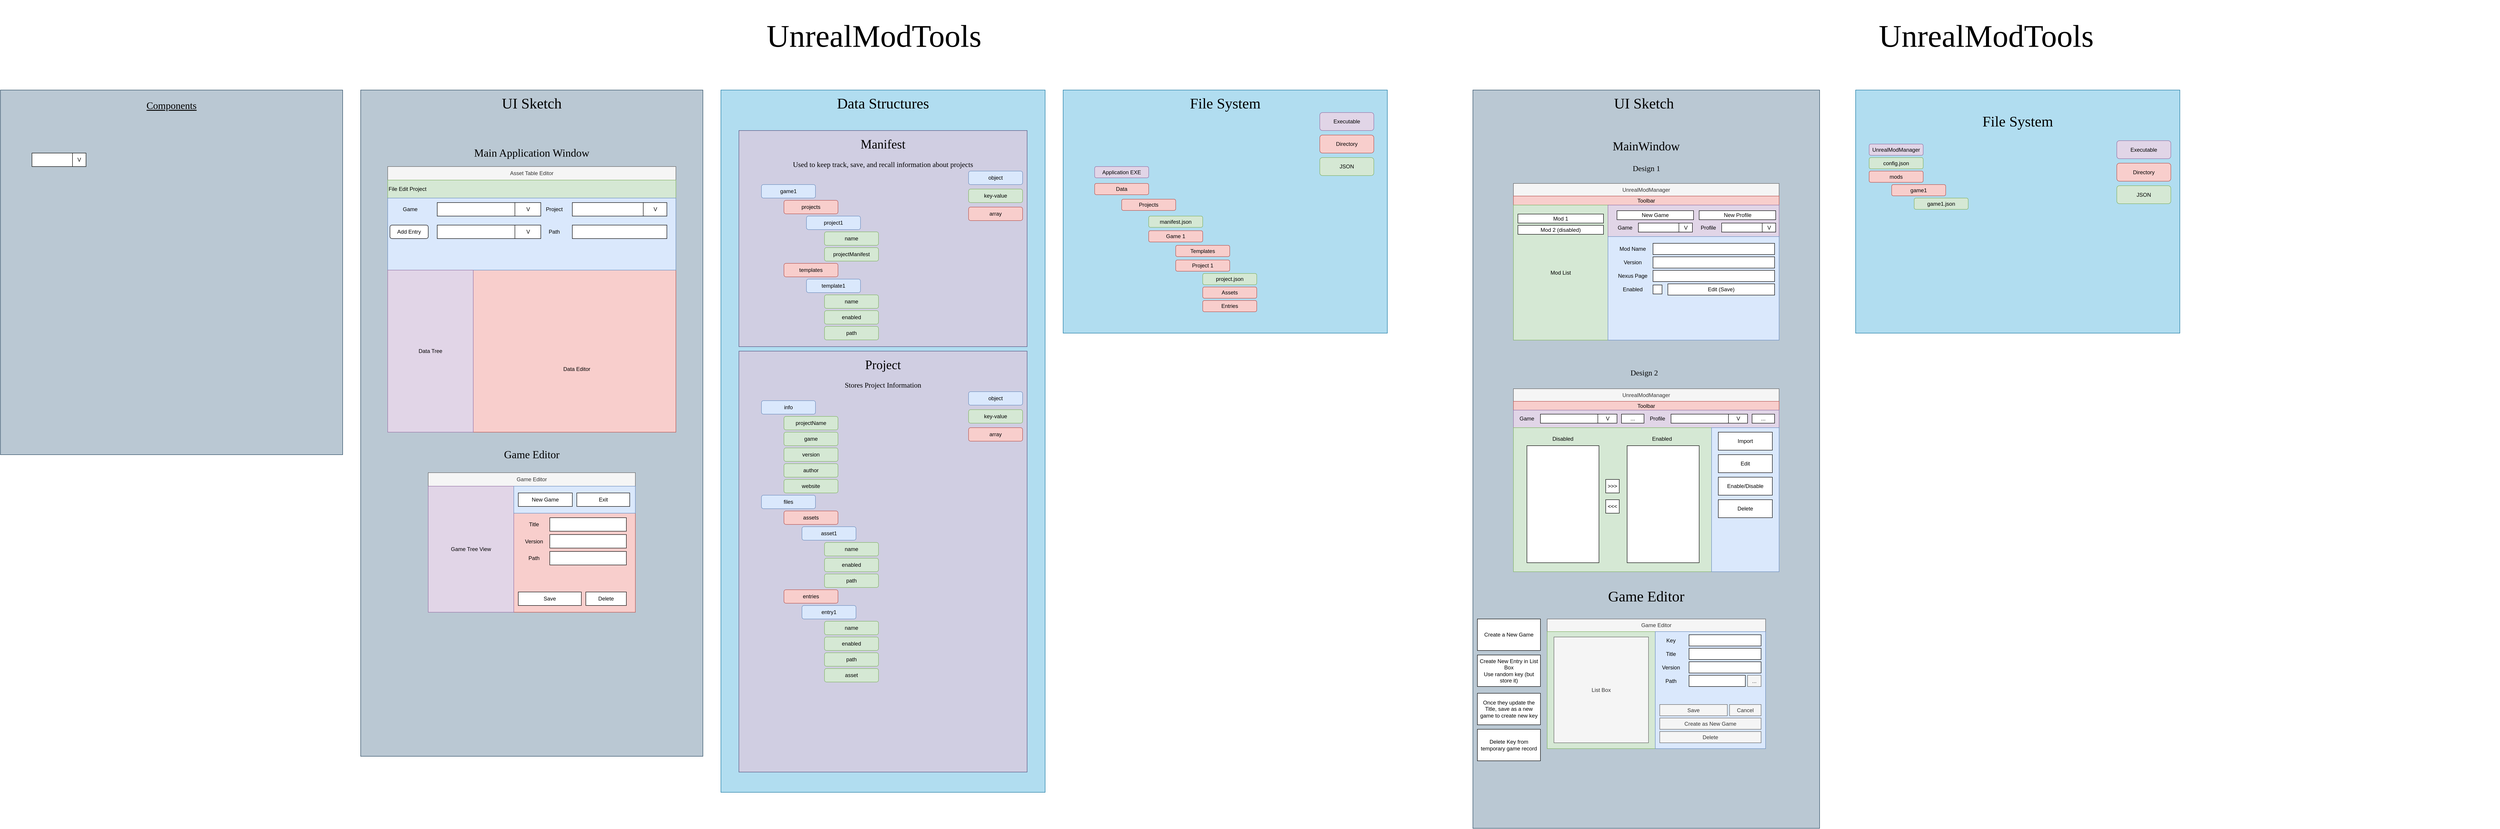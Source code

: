 <mxfile version="28.0.4">
  <diagram name="Page-1" id="VzTkRJVZqyoS9abhufmP">
    <mxGraphModel dx="2038" dy="1726" grid="1" gridSize="10" guides="1" tooltips="1" connect="1" arrows="1" fold="1" page="1" pageScale="1" pageWidth="850" pageHeight="1100" math="0" shadow="0">
      <root>
        <mxCell id="0" />
        <mxCell id="1" parent="0" />
        <mxCell id="ZPDHwGb2gUlAKi-0C_dS-61" value="" style="rounded=0;whiteSpace=wrap;html=1;fillColor=#bac8d3;strokeColor=#23445d;" parent="1" vertex="1">
          <mxGeometry x="-720" y="-40" width="760" height="810" as="geometry" />
        </mxCell>
        <mxCell id="LlEfA--5SufR63MY19yz-38" value="" style="rounded=0;whiteSpace=wrap;html=1;fillColor=#b1ddf0;strokeColor=#10739e;" parent="1" vertex="1">
          <mxGeometry x="880" y="-40" width="720" height="1560" as="geometry" />
        </mxCell>
        <mxCell id="LlEfA--5SufR63MY19yz-39" value="" style="rounded=0;whiteSpace=wrap;html=1;fillColor=#bac8d3;strokeColor=#23445d;" parent="1" vertex="1">
          <mxGeometry x="80" y="-40" width="760" height="1480" as="geometry" />
        </mxCell>
        <mxCell id="LlEfA--5SufR63MY19yz-2" value="" style="rounded=0;whiteSpace=wrap;html=1;fillColor=#f8cecc;strokeColor=#b85450;" parent="1" vertex="1">
          <mxGeometry x="140" y="160" width="640" height="560" as="geometry" />
        </mxCell>
        <mxCell id="LlEfA--5SufR63MY19yz-3" value="Asset Table Editor" style="rounded=0;whiteSpace=wrap;html=1;fillColor=#f5f5f5;fontColor=#333333;strokeColor=#666666;" parent="1" vertex="1">
          <mxGeometry x="140" y="130" width="640" height="30" as="geometry" />
        </mxCell>
        <mxCell id="LlEfA--5SufR63MY19yz-4" value="File Edit Project" style="rounded=0;whiteSpace=wrap;html=1;align=left;fillColor=#d5e8d4;strokeColor=#82b366;" parent="1" vertex="1">
          <mxGeometry x="140" y="160" width="640" height="40" as="geometry" />
        </mxCell>
        <mxCell id="LlEfA--5SufR63MY19yz-5" value="" style="rounded=0;whiteSpace=wrap;html=1;fillColor=#dae8fc;strokeColor=#6c8ebf;" parent="1" vertex="1">
          <mxGeometry x="140" y="200" width="640" height="160" as="geometry" />
        </mxCell>
        <mxCell id="LlEfA--5SufR63MY19yz-7" value="" style="rounded=0;whiteSpace=wrap;html=1;fillColor=#e1d5e7;strokeColor=#9673a6;" parent="1" vertex="1">
          <mxGeometry x="140" y="360" width="190" height="360" as="geometry" />
        </mxCell>
        <mxCell id="LlEfA--5SufR63MY19yz-8" value="Data Editor" style="text;html=1;align=center;verticalAlign=middle;whiteSpace=wrap;rounded=0;" parent="1" vertex="1">
          <mxGeometry x="500" y="565" width="120" height="30" as="geometry" />
        </mxCell>
        <mxCell id="LlEfA--5SufR63MY19yz-9" value="&lt;div&gt;Data Tree&lt;/div&gt;" style="text;html=1;align=center;verticalAlign=middle;whiteSpace=wrap;rounded=0;" parent="1" vertex="1">
          <mxGeometry x="175" y="525" width="120" height="30" as="geometry" />
        </mxCell>
        <mxCell id="LlEfA--5SufR63MY19yz-11" value="Game" style="text;html=1;align=center;verticalAlign=middle;whiteSpace=wrap;rounded=0;" parent="1" vertex="1">
          <mxGeometry x="140" y="210" width="100" height="30" as="geometry" />
        </mxCell>
        <mxCell id="LlEfA--5SufR63MY19yz-16" value="" style="group" parent="1" vertex="1" connectable="0">
          <mxGeometry x="250" y="210" width="230" height="30" as="geometry" />
        </mxCell>
        <mxCell id="LlEfA--5SufR63MY19yz-14" value="" style="rounded=0;whiteSpace=wrap;html=1;" parent="LlEfA--5SufR63MY19yz-16" vertex="1">
          <mxGeometry width="230" height="30" as="geometry" />
        </mxCell>
        <mxCell id="LlEfA--5SufR63MY19yz-15" value="V" style="rounded=0;whiteSpace=wrap;html=1;" parent="LlEfA--5SufR63MY19yz-16" vertex="1">
          <mxGeometry x="172.5" width="57.5" height="30" as="geometry" />
        </mxCell>
        <mxCell id="LlEfA--5SufR63MY19yz-17" value="" style="group" parent="1" vertex="1" connectable="0">
          <mxGeometry x="-650" y="100" width="120" height="30" as="geometry" />
        </mxCell>
        <mxCell id="LlEfA--5SufR63MY19yz-12" value="" style="rounded=0;whiteSpace=wrap;html=1;" parent="LlEfA--5SufR63MY19yz-17" vertex="1">
          <mxGeometry width="120" height="30" as="geometry" />
        </mxCell>
        <mxCell id="LlEfA--5SufR63MY19yz-13" value="V" style="rounded=0;whiteSpace=wrap;html=1;" parent="LlEfA--5SufR63MY19yz-17" vertex="1">
          <mxGeometry x="90" width="30" height="30" as="geometry" />
        </mxCell>
        <mxCell id="LlEfA--5SufR63MY19yz-19" value="Add Entry" style="rounded=1;whiteSpace=wrap;html=1;" parent="1" vertex="1">
          <mxGeometry x="145" y="260" width="85" height="30" as="geometry" />
        </mxCell>
        <mxCell id="LlEfA--5SufR63MY19yz-25" value="Project" style="text;html=1;align=center;verticalAlign=middle;whiteSpace=wrap;rounded=0;" parent="1" vertex="1">
          <mxGeometry x="460" y="210" width="100" height="30" as="geometry" />
        </mxCell>
        <mxCell id="LlEfA--5SufR63MY19yz-26" value="" style="group" parent="1" vertex="1" connectable="0">
          <mxGeometry x="550" y="210" width="210" height="30" as="geometry" />
        </mxCell>
        <mxCell id="LlEfA--5SufR63MY19yz-27" value="" style="rounded=0;whiteSpace=wrap;html=1;" parent="LlEfA--5SufR63MY19yz-26" vertex="1">
          <mxGeometry width="210" height="30" as="geometry" />
        </mxCell>
        <mxCell id="LlEfA--5SufR63MY19yz-28" value="V" style="rounded=0;whiteSpace=wrap;html=1;" parent="LlEfA--5SufR63MY19yz-26" vertex="1">
          <mxGeometry x="157.5" width="52.5" height="30" as="geometry" />
        </mxCell>
        <mxCell id="LlEfA--5SufR63MY19yz-30" value="" style="group" parent="1" vertex="1" connectable="0">
          <mxGeometry x="250" y="260" width="230" height="30" as="geometry" />
        </mxCell>
        <mxCell id="LlEfA--5SufR63MY19yz-31" value="" style="rounded=0;whiteSpace=wrap;html=1;" parent="LlEfA--5SufR63MY19yz-30" vertex="1">
          <mxGeometry width="230" height="30" as="geometry" />
        </mxCell>
        <mxCell id="LlEfA--5SufR63MY19yz-32" value="V" style="rounded=0;whiteSpace=wrap;html=1;" parent="LlEfA--5SufR63MY19yz-30" vertex="1">
          <mxGeometry x="172.5" width="57.5" height="30" as="geometry" />
        </mxCell>
        <mxCell id="LlEfA--5SufR63MY19yz-33" value="" style="rounded=0;whiteSpace=wrap;html=1;" parent="1" vertex="1">
          <mxGeometry x="550" y="260" width="210" height="30" as="geometry" />
        </mxCell>
        <mxCell id="LlEfA--5SufR63MY19yz-34" value="Path" style="text;html=1;align=center;verticalAlign=middle;whiteSpace=wrap;rounded=0;" parent="1" vertex="1">
          <mxGeometry x="460" y="260" width="100" height="30" as="geometry" />
        </mxCell>
        <mxCell id="LlEfA--5SufR63MY19yz-35" value="UI Sketch" style="text;html=1;align=center;verticalAlign=middle;whiteSpace=wrap;rounded=0;fontSize=33;fontFamily=Verdana;fontStyle=0" parent="1" vertex="1">
          <mxGeometry x="80" y="-40" width="760" height="60" as="geometry" />
        </mxCell>
        <mxCell id="LlEfA--5SufR63MY19yz-36" value="Components" style="text;html=1;align=center;verticalAlign=middle;whiteSpace=wrap;rounded=0;fontFamily=Verdana;fontSize=22;fontStyle=4" parent="1" vertex="1">
          <mxGeometry x="-720" y="-40" width="760" height="70" as="geometry" />
        </mxCell>
        <mxCell id="LlEfA--5SufR63MY19yz-37" value="Data Structures" style="text;html=1;align=center;verticalAlign=middle;whiteSpace=wrap;rounded=0;fontSize=33;fontFamily=Verdana;fontStyle=0" parent="1" vertex="1">
          <mxGeometry x="880" y="-40" width="720" height="60" as="geometry" />
        </mxCell>
        <mxCell id="LlEfA--5SufR63MY19yz-40" value="Main Application Window" style="text;html=1;align=center;verticalAlign=middle;whiteSpace=wrap;rounded=0;fontSize=24;fontFamily=Verdana;fontStyle=0" parent="1" vertex="1">
          <mxGeometry x="80" y="70" width="760" height="60" as="geometry" />
        </mxCell>
        <mxCell id="LlEfA--5SufR63MY19yz-42" value="" style="rounded=0;whiteSpace=wrap;html=1;fillColor=#d0cee2;strokeColor=#56517e;" parent="1" vertex="1">
          <mxGeometry x="920" y="50" width="640" height="480" as="geometry" />
        </mxCell>
        <mxCell id="LlEfA--5SufR63MY19yz-43" value="Manifest" style="text;html=1;align=center;verticalAlign=middle;whiteSpace=wrap;rounded=0;fontSize=28;fontFamily=Verdana;fontStyle=0" parent="1" vertex="1">
          <mxGeometry x="920" y="50" width="640" height="60" as="geometry" />
        </mxCell>
        <mxCell id="LlEfA--5SufR63MY19yz-44" value="Used to keep track, save, and recall information about projects" style="text;html=1;align=center;verticalAlign=middle;whiteSpace=wrap;rounded=0;fontFamily=Verdana;fontSize=16;" parent="1" vertex="1">
          <mxGeometry x="920" y="110" width="640" height="30" as="geometry" />
        </mxCell>
        <mxCell id="LlEfA--5SufR63MY19yz-59" value="" style="rounded=0;whiteSpace=wrap;html=1;fillColor=#b1ddf0;strokeColor=#10739e;" parent="1" vertex="1">
          <mxGeometry x="1640" y="-40" width="720" height="540" as="geometry" />
        </mxCell>
        <mxCell id="LlEfA--5SufR63MY19yz-60" value="File System" style="text;html=1;align=center;verticalAlign=middle;whiteSpace=wrap;rounded=0;fontSize=33;fontFamily=Verdana;fontStyle=0" parent="1" vertex="1">
          <mxGeometry x="1640" y="-40" width="720" height="60" as="geometry" />
        </mxCell>
        <mxCell id="LlEfA--5SufR63MY19yz-66" value="Application EXE" style="rounded=1;whiteSpace=wrap;html=1;fillColor=#e1d5e7;strokeColor=#9673a6;" parent="1" vertex="1">
          <mxGeometry x="1710" y="130" width="120" height="25" as="geometry" />
        </mxCell>
        <mxCell id="LlEfA--5SufR63MY19yz-67" value="Data" style="rounded=1;whiteSpace=wrap;html=1;fillColor=#f8cecc;strokeColor=#b85450;" parent="1" vertex="1">
          <mxGeometry x="1710" y="167.5" width="120" height="25" as="geometry" />
        </mxCell>
        <mxCell id="LlEfA--5SufR63MY19yz-68" value="Projects" style="rounded=1;whiteSpace=wrap;html=1;fillColor=#f8cecc;strokeColor=#b85450;" parent="1" vertex="1">
          <mxGeometry x="1770" y="202.5" width="120" height="25" as="geometry" />
        </mxCell>
        <mxCell id="LlEfA--5SufR63MY19yz-69" value="Game 1" style="rounded=1;whiteSpace=wrap;html=1;fillColor=#f8cecc;strokeColor=#b85450;" parent="1" vertex="1">
          <mxGeometry x="1830" y="272.5" width="120" height="25" as="geometry" />
        </mxCell>
        <mxCell id="LlEfA--5SufR63MY19yz-70" value="Project 1" style="rounded=1;whiteSpace=wrap;html=1;fillColor=#f8cecc;strokeColor=#b85450;" parent="1" vertex="1">
          <mxGeometry x="1890" y="337.5" width="120" height="25" as="geometry" />
        </mxCell>
        <mxCell id="LlEfA--5SufR63MY19yz-75" value="manifest.json" style="rounded=1;whiteSpace=wrap;html=1;fillColor=#d5e8d4;strokeColor=#82b366;" parent="1" vertex="1">
          <mxGeometry x="1830" y="240" width="120" height="25" as="geometry" />
        </mxCell>
        <mxCell id="LlEfA--5SufR63MY19yz-76" value="Directory" style="rounded=1;whiteSpace=wrap;html=1;fillColor=#f8cecc;strokeColor=#b85450;" parent="1" vertex="1">
          <mxGeometry x="2210" y="60" width="120" height="40" as="geometry" />
        </mxCell>
        <mxCell id="LlEfA--5SufR63MY19yz-77" value="JSON" style="rounded=1;whiteSpace=wrap;html=1;fillColor=#d5e8d4;strokeColor=#82b366;" parent="1" vertex="1">
          <mxGeometry x="2210" y="110" width="120" height="40" as="geometry" />
        </mxCell>
        <mxCell id="LlEfA--5SufR63MY19yz-78" value="Executable" style="rounded=1;whiteSpace=wrap;html=1;fillColor=#e1d5e7;strokeColor=#9673a6;" parent="1" vertex="1">
          <mxGeometry x="2210" y="10" width="120" height="40" as="geometry" />
        </mxCell>
        <mxCell id="LlEfA--5SufR63MY19yz-79" value="Assets" style="rounded=1;whiteSpace=wrap;html=1;fillColor=#f8cecc;strokeColor=#b85450;" parent="1" vertex="1">
          <mxGeometry x="1950" y="397.5" width="120" height="25" as="geometry" />
        </mxCell>
        <mxCell id="LlEfA--5SufR63MY19yz-80" value="Entries" style="rounded=1;whiteSpace=wrap;html=1;fillColor=#f8cecc;strokeColor=#b85450;" parent="1" vertex="1">
          <mxGeometry x="1950" y="427.5" width="120" height="25" as="geometry" />
        </mxCell>
        <mxCell id="LlEfA--5SufR63MY19yz-81" value="project.json" style="rounded=1;whiteSpace=wrap;html=1;fillColor=#d5e8d4;strokeColor=#82b366;" parent="1" vertex="1">
          <mxGeometry x="1950" y="367.5" width="120" height="25" as="geometry" />
        </mxCell>
        <mxCell id="LlEfA--5SufR63MY19yz-94" value="Templates" style="rounded=1;whiteSpace=wrap;html=1;fillColor=#f8cecc;strokeColor=#b85450;" parent="1" vertex="1">
          <mxGeometry x="1890" y="305" width="120" height="25" as="geometry" />
        </mxCell>
        <mxCell id="ZPDHwGb2gUlAKi-0C_dS-6" value="" style="rounded=0;whiteSpace=wrap;html=1;fillColor=#d0cee2;strokeColor=#56517e;" parent="1" vertex="1">
          <mxGeometry x="920" y="540" width="640" height="935" as="geometry" />
        </mxCell>
        <mxCell id="ZPDHwGb2gUlAKi-0C_dS-7" value="Project" style="text;html=1;align=center;verticalAlign=middle;whiteSpace=wrap;rounded=0;fontSize=28;fontFamily=Verdana;fontStyle=0" parent="1" vertex="1">
          <mxGeometry x="920" y="540" width="640" height="60" as="geometry" />
        </mxCell>
        <mxCell id="ZPDHwGb2gUlAKi-0C_dS-8" value="Stores Project Information" style="text;html=1;align=center;verticalAlign=middle;whiteSpace=wrap;rounded=0;fontFamily=Verdana;fontSize=16;" parent="1" vertex="1">
          <mxGeometry x="920" y="600" width="640" height="30" as="geometry" />
        </mxCell>
        <mxCell id="ZPDHwGb2gUlAKi-0C_dS-9" value="info" style="rounded=1;whiteSpace=wrap;html=1;fillColor=#dae8fc;strokeColor=#6c8ebf;" parent="1" vertex="1">
          <mxGeometry x="970" y="650" width="120" height="30" as="geometry" />
        </mxCell>
        <mxCell id="ZPDHwGb2gUlAKi-0C_dS-10" value="projectName" style="rounded=1;whiteSpace=wrap;html=1;fillColor=#d5e8d4;strokeColor=#82b366;" parent="1" vertex="1">
          <mxGeometry x="1020" y="685" width="120" height="30" as="geometry" />
        </mxCell>
        <mxCell id="ZPDHwGb2gUlAKi-0C_dS-11" value="game" style="rounded=1;whiteSpace=wrap;html=1;fillColor=#d5e8d4;strokeColor=#82b366;" parent="1" vertex="1">
          <mxGeometry x="1020" y="720" width="120" height="30" as="geometry" />
        </mxCell>
        <mxCell id="ZPDHwGb2gUlAKi-0C_dS-12" value="version" style="rounded=1;whiteSpace=wrap;html=1;fillColor=#d5e8d4;strokeColor=#82b366;" parent="1" vertex="1">
          <mxGeometry x="1020" y="755" width="120" height="30" as="geometry" />
        </mxCell>
        <mxCell id="ZPDHwGb2gUlAKi-0C_dS-13" value="author" style="rounded=1;whiteSpace=wrap;html=1;fillColor=#d5e8d4;strokeColor=#82b366;" parent="1" vertex="1">
          <mxGeometry x="1020" y="790" width="120" height="30" as="geometry" />
        </mxCell>
        <mxCell id="ZPDHwGb2gUlAKi-0C_dS-14" value="website" style="rounded=1;whiteSpace=wrap;html=1;fillColor=#d5e8d4;strokeColor=#82b366;" parent="1" vertex="1">
          <mxGeometry x="1020" y="825" width="120" height="30" as="geometry" />
        </mxCell>
        <mxCell id="ZPDHwGb2gUlAKi-0C_dS-15" value="files" style="rounded=1;whiteSpace=wrap;html=1;fillColor=#dae8fc;strokeColor=#6c8ebf;" parent="1" vertex="1">
          <mxGeometry x="970" y="860" width="120" height="30" as="geometry" />
        </mxCell>
        <mxCell id="ZPDHwGb2gUlAKi-0C_dS-16" value="assets" style="rounded=1;whiteSpace=wrap;html=1;fillColor=#f8cecc;strokeColor=#b85450;" parent="1" vertex="1">
          <mxGeometry x="1020" y="895" width="120" height="30" as="geometry" />
        </mxCell>
        <mxCell id="ZPDHwGb2gUlAKi-0C_dS-17" value="asset1" style="rounded=1;whiteSpace=wrap;html=1;fillColor=#dae8fc;strokeColor=#6c8ebf;" parent="1" vertex="1">
          <mxGeometry x="1060" y="930" width="120" height="30" as="geometry" />
        </mxCell>
        <mxCell id="ZPDHwGb2gUlAKi-0C_dS-18" value="name" style="rounded=1;whiteSpace=wrap;html=1;fillColor=#d5e8d4;strokeColor=#82b366;" parent="1" vertex="1">
          <mxGeometry x="1110" y="965" width="120" height="30" as="geometry" />
        </mxCell>
        <mxCell id="ZPDHwGb2gUlAKi-0C_dS-19" value="enabled" style="rounded=1;whiteSpace=wrap;html=1;fillColor=#d5e8d4;strokeColor=#82b366;" parent="1" vertex="1">
          <mxGeometry x="1110" y="1000" width="120" height="30" as="geometry" />
        </mxCell>
        <mxCell id="ZPDHwGb2gUlAKi-0C_dS-20" value="path" style="rounded=1;whiteSpace=wrap;html=1;fillColor=#d5e8d4;strokeColor=#82b366;" parent="1" vertex="1">
          <mxGeometry x="1110" y="1035" width="120" height="30" as="geometry" />
        </mxCell>
        <mxCell id="ZPDHwGb2gUlAKi-0C_dS-21" value="entries" style="rounded=1;whiteSpace=wrap;html=1;fillColor=#f8cecc;strokeColor=#b85450;" parent="1" vertex="1">
          <mxGeometry x="1020" y="1070" width="120" height="30" as="geometry" />
        </mxCell>
        <mxCell id="ZPDHwGb2gUlAKi-0C_dS-22" value="entry1" style="rounded=1;whiteSpace=wrap;html=1;fillColor=#dae8fc;strokeColor=#6c8ebf;" parent="1" vertex="1">
          <mxGeometry x="1060" y="1105" width="120" height="30" as="geometry" />
        </mxCell>
        <mxCell id="ZPDHwGb2gUlAKi-0C_dS-23" value="name" style="rounded=1;whiteSpace=wrap;html=1;fillColor=#d5e8d4;strokeColor=#82b366;" parent="1" vertex="1">
          <mxGeometry x="1110" y="1140" width="120" height="30" as="geometry" />
        </mxCell>
        <mxCell id="ZPDHwGb2gUlAKi-0C_dS-24" value="enabled" style="rounded=1;whiteSpace=wrap;html=1;fillColor=#d5e8d4;strokeColor=#82b366;" parent="1" vertex="1">
          <mxGeometry x="1110" y="1175" width="120" height="30" as="geometry" />
        </mxCell>
        <mxCell id="ZPDHwGb2gUlAKi-0C_dS-25" value="path" style="rounded=1;whiteSpace=wrap;html=1;fillColor=#d5e8d4;strokeColor=#82b366;" parent="1" vertex="1">
          <mxGeometry x="1110" y="1210" width="120" height="30" as="geometry" />
        </mxCell>
        <mxCell id="ZPDHwGb2gUlAKi-0C_dS-26" value="asset" style="rounded=1;whiteSpace=wrap;html=1;fillColor=#d5e8d4;strokeColor=#82b366;" parent="1" vertex="1">
          <mxGeometry x="1110" y="1245" width="120" height="30" as="geometry" />
        </mxCell>
        <mxCell id="ZPDHwGb2gUlAKi-0C_dS-27" value="object" style="rounded=1;whiteSpace=wrap;html=1;fillColor=#dae8fc;strokeColor=#6c8ebf;" parent="1" vertex="1">
          <mxGeometry x="1430" y="630" width="120" height="30" as="geometry" />
        </mxCell>
        <mxCell id="ZPDHwGb2gUlAKi-0C_dS-28" value="key-value" style="rounded=1;whiteSpace=wrap;html=1;fillColor=#d5e8d4;strokeColor=#82b366;" parent="1" vertex="1">
          <mxGeometry x="1430" y="670" width="120" height="30" as="geometry" />
        </mxCell>
        <mxCell id="ZPDHwGb2gUlAKi-0C_dS-29" value="array" style="rounded=1;whiteSpace=wrap;html=1;fillColor=#f8cecc;strokeColor=#b85450;" parent="1" vertex="1">
          <mxGeometry x="1430" y="710" width="120" height="30" as="geometry" />
        </mxCell>
        <mxCell id="ZPDHwGb2gUlAKi-0C_dS-30" value="object" style="rounded=1;whiteSpace=wrap;html=1;fillColor=#dae8fc;strokeColor=#6c8ebf;" parent="1" vertex="1">
          <mxGeometry x="1430" y="140" width="120" height="30" as="geometry" />
        </mxCell>
        <mxCell id="ZPDHwGb2gUlAKi-0C_dS-31" value="key-value" style="rounded=1;whiteSpace=wrap;html=1;fillColor=#d5e8d4;strokeColor=#82b366;" parent="1" vertex="1">
          <mxGeometry x="1430" y="180" width="120" height="30" as="geometry" />
        </mxCell>
        <mxCell id="ZPDHwGb2gUlAKi-0C_dS-32" value="array" style="rounded=1;whiteSpace=wrap;html=1;fillColor=#f8cecc;strokeColor=#b85450;" parent="1" vertex="1">
          <mxGeometry x="1430" y="220" width="120" height="30" as="geometry" />
        </mxCell>
        <mxCell id="ZPDHwGb2gUlAKi-0C_dS-33" value="game1" style="rounded=1;whiteSpace=wrap;html=1;fillColor=#dae8fc;strokeColor=#6c8ebf;" parent="1" vertex="1">
          <mxGeometry x="970" y="170" width="120" height="30" as="geometry" />
        </mxCell>
        <mxCell id="ZPDHwGb2gUlAKi-0C_dS-34" value="projects" style="rounded=1;whiteSpace=wrap;html=1;fillColor=#f8cecc;strokeColor=#b85450;" parent="1" vertex="1">
          <mxGeometry x="1020" y="205" width="120" height="30" as="geometry" />
        </mxCell>
        <mxCell id="ZPDHwGb2gUlAKi-0C_dS-35" value="project1" style="rounded=1;whiteSpace=wrap;html=1;fillColor=#dae8fc;strokeColor=#6c8ebf;" parent="1" vertex="1">
          <mxGeometry x="1070" y="240" width="120" height="30" as="geometry" />
        </mxCell>
        <mxCell id="ZPDHwGb2gUlAKi-0C_dS-36" value="name" style="rounded=1;whiteSpace=wrap;html=1;fillColor=#d5e8d4;strokeColor=#82b366;" parent="1" vertex="1">
          <mxGeometry x="1110" y="275" width="120" height="30" as="geometry" />
        </mxCell>
        <mxCell id="ZPDHwGb2gUlAKi-0C_dS-37" value="projectManifest" style="rounded=1;whiteSpace=wrap;html=1;fillColor=#d5e8d4;strokeColor=#82b366;" parent="1" vertex="1">
          <mxGeometry x="1110" y="310" width="120" height="30" as="geometry" />
        </mxCell>
        <mxCell id="ZPDHwGb2gUlAKi-0C_dS-62" value="templates" style="rounded=1;whiteSpace=wrap;html=1;fillColor=#f8cecc;strokeColor=#b85450;" parent="1" vertex="1">
          <mxGeometry x="1020" y="345" width="120" height="30" as="geometry" />
        </mxCell>
        <mxCell id="ZPDHwGb2gUlAKi-0C_dS-63" value="name" style="rounded=1;whiteSpace=wrap;html=1;fillColor=#d5e8d4;strokeColor=#82b366;" parent="1" vertex="1">
          <mxGeometry x="1110" y="415" width="120" height="30" as="geometry" />
        </mxCell>
        <mxCell id="ZPDHwGb2gUlAKi-0C_dS-64" value="template1" style="rounded=1;whiteSpace=wrap;html=1;fillColor=#dae8fc;strokeColor=#6c8ebf;" parent="1" vertex="1">
          <mxGeometry x="1070" y="380" width="120" height="30" as="geometry" />
        </mxCell>
        <mxCell id="ZPDHwGb2gUlAKi-0C_dS-65" value="enabled" style="rounded=1;whiteSpace=wrap;html=1;fillColor=#d5e8d4;strokeColor=#82b366;" parent="1" vertex="1">
          <mxGeometry x="1110" y="450" width="120" height="30" as="geometry" />
        </mxCell>
        <mxCell id="ZPDHwGb2gUlAKi-0C_dS-66" value="path" style="rounded=1;whiteSpace=wrap;html=1;fillColor=#d5e8d4;strokeColor=#82b366;" parent="1" vertex="1">
          <mxGeometry x="1110" y="485" width="120" height="30" as="geometry" />
        </mxCell>
        <mxCell id="ZPDHwGb2gUlAKi-0C_dS-67" value="Game Editor" style="text;html=1;align=center;verticalAlign=middle;whiteSpace=wrap;rounded=0;fontSize=24;fontFamily=Verdana;fontStyle=0" parent="1" vertex="1">
          <mxGeometry x="80" y="740" width="760" height="60" as="geometry" />
        </mxCell>
        <mxCell id="ZPDHwGb2gUlAKi-0C_dS-68" value="" style="rounded=0;whiteSpace=wrap;html=1;fillColor=#f8cecc;strokeColor=#b85450;" parent="1" vertex="1">
          <mxGeometry x="230" y="840" width="460" height="280" as="geometry" />
        </mxCell>
        <mxCell id="ZPDHwGb2gUlAKi-0C_dS-69" value="Game Editor" style="rounded=0;whiteSpace=wrap;html=1;fillColor=#f5f5f5;fontColor=#333333;strokeColor=#666666;" parent="1" vertex="1">
          <mxGeometry x="230" y="810" width="460" height="30" as="geometry" />
        </mxCell>
        <mxCell id="ZPDHwGb2gUlAKi-0C_dS-75" value="Game Tree View" style="rounded=0;whiteSpace=wrap;html=1;fillColor=#e1d5e7;strokeColor=#9673a6;" parent="1" vertex="1">
          <mxGeometry x="230" y="840" width="190" height="280" as="geometry" />
        </mxCell>
        <mxCell id="ZPDHwGb2gUlAKi-0C_dS-79" value="" style="rounded=0;whiteSpace=wrap;html=1;fillColor=#dae8fc;strokeColor=#6c8ebf;" parent="1" vertex="1">
          <mxGeometry x="420" y="840" width="270" height="60" as="geometry" />
        </mxCell>
        <mxCell id="ZPDHwGb2gUlAKi-0C_dS-76" value="New Game" style="rounded=0;whiteSpace=wrap;html=1;" parent="1" vertex="1">
          <mxGeometry x="430" y="855" width="120" height="30" as="geometry" />
        </mxCell>
        <mxCell id="ZPDHwGb2gUlAKi-0C_dS-77" value="Save" style="rounded=0;whiteSpace=wrap;html=1;" parent="1" vertex="1">
          <mxGeometry x="430" y="1075" width="140" height="30" as="geometry" />
        </mxCell>
        <mxCell id="ZPDHwGb2gUlAKi-0C_dS-78" value="Delete" style="rounded=0;whiteSpace=wrap;html=1;" parent="1" vertex="1">
          <mxGeometry x="580" y="1075" width="90" height="30" as="geometry" />
        </mxCell>
        <mxCell id="ZPDHwGb2gUlAKi-0C_dS-80" value="" style="rounded=0;whiteSpace=wrap;html=1;" parent="1" vertex="1">
          <mxGeometry x="500" y="910" width="170" height="30" as="geometry" />
        </mxCell>
        <mxCell id="ZPDHwGb2gUlAKi-0C_dS-81" value="Title" style="text;html=1;align=center;verticalAlign=middle;whiteSpace=wrap;rounded=0;" parent="1" vertex="1">
          <mxGeometry x="430" y="910" width="70" height="30" as="geometry" />
        </mxCell>
        <mxCell id="ZPDHwGb2gUlAKi-0C_dS-82" value="" style="rounded=0;whiteSpace=wrap;html=1;" parent="1" vertex="1">
          <mxGeometry x="500" y="947.5" width="170" height="30" as="geometry" />
        </mxCell>
        <mxCell id="ZPDHwGb2gUlAKi-0C_dS-83" value="Version" style="text;html=1;align=center;verticalAlign=middle;whiteSpace=wrap;rounded=0;" parent="1" vertex="1">
          <mxGeometry x="430" y="947.5" width="70" height="30" as="geometry" />
        </mxCell>
        <mxCell id="ZPDHwGb2gUlAKi-0C_dS-84" value="" style="rounded=0;whiteSpace=wrap;html=1;" parent="1" vertex="1">
          <mxGeometry x="500" y="985" width="170" height="30" as="geometry" />
        </mxCell>
        <mxCell id="ZPDHwGb2gUlAKi-0C_dS-85" value="Path" style="text;html=1;align=center;verticalAlign=middle;whiteSpace=wrap;rounded=0;" parent="1" vertex="1">
          <mxGeometry x="430" y="985" width="70" height="30" as="geometry" />
        </mxCell>
        <mxCell id="ZPDHwGb2gUlAKi-0C_dS-86" value="Exit" style="rounded=0;whiteSpace=wrap;html=1;" parent="1" vertex="1">
          <mxGeometry x="560" y="855" width="117.5" height="30" as="geometry" />
        </mxCell>
        <mxCell id="6EVq4NqDMnWMpDFVMhJd-1" value="UnrealModTools" style="text;html=1;align=center;verticalAlign=middle;whiteSpace=wrap;rounded=0;fontSize=70;fontFamily=Verdana;fontStyle=0" vertex="1" parent="1">
          <mxGeometry x="80" y="-240" width="2280" height="160" as="geometry" />
        </mxCell>
        <mxCell id="6EVq4NqDMnWMpDFVMhJd-2" value="UnrealModTools" style="text;html=1;align=center;verticalAlign=middle;whiteSpace=wrap;rounded=0;fontSize=70;fontFamily=Verdana;fontStyle=0" vertex="1" parent="1">
          <mxGeometry x="2550" y="-240" width="2280" height="160" as="geometry" />
        </mxCell>
        <mxCell id="6EVq4NqDMnWMpDFVMhJd-3" value="" style="rounded=0;whiteSpace=wrap;html=1;fillColor=#bac8d3;strokeColor=#23445d;" vertex="1" parent="1">
          <mxGeometry x="2550" y="-40" width="770" height="1640" as="geometry" />
        </mxCell>
        <mxCell id="6EVq4NqDMnWMpDFVMhJd-4" value="UI Sketch" style="text;html=1;align=center;verticalAlign=middle;whiteSpace=wrap;rounded=0;fontSize=33;fontFamily=Verdana;fontStyle=0" vertex="1" parent="1">
          <mxGeometry x="2550" y="-40" width="760" height="60" as="geometry" />
        </mxCell>
        <mxCell id="6EVq4NqDMnWMpDFVMhJd-5" value="" style="rounded=0;whiteSpace=wrap;html=1;" vertex="1" parent="1">
          <mxGeometry x="2640" y="195.5" width="590" height="320" as="geometry" />
        </mxCell>
        <mxCell id="6EVq4NqDMnWMpDFVMhJd-6" value="UnrealModManager" style="rounded=0;whiteSpace=wrap;html=1;fillColor=#f5f5f5;fontColor=#333333;strokeColor=#666666;" vertex="1" parent="1">
          <mxGeometry x="2640" y="167.5" width="590" height="28" as="geometry" />
        </mxCell>
        <mxCell id="6EVq4NqDMnWMpDFVMhJd-7" value="Toolbar" style="rounded=0;whiteSpace=wrap;html=1;fillColor=#f8cecc;strokeColor=#b85450;" vertex="1" parent="1">
          <mxGeometry x="2640" y="195.5" width="590" height="20" as="geometry" />
        </mxCell>
        <mxCell id="6EVq4NqDMnWMpDFVMhJd-8" value="Mod List" style="rounded=0;whiteSpace=wrap;html=1;fillColor=#d5e8d4;strokeColor=#82b366;" vertex="1" parent="1">
          <mxGeometry x="2640" y="215.5" width="210" height="300" as="geometry" />
        </mxCell>
        <mxCell id="6EVq4NqDMnWMpDFVMhJd-10" value="Mod 1" style="rounded=0;whiteSpace=wrap;html=1;" vertex="1" parent="1">
          <mxGeometry x="2650" y="235.5" width="190" height="20" as="geometry" />
        </mxCell>
        <mxCell id="6EVq4NqDMnWMpDFVMhJd-11" value="Mod 2 (disabled)" style="rounded=0;whiteSpace=wrap;html=1;" vertex="1" parent="1">
          <mxGeometry x="2650" y="260.5" width="190" height="20" as="geometry" />
        </mxCell>
        <mxCell id="6EVq4NqDMnWMpDFVMhJd-12" value="" style="rounded=0;whiteSpace=wrap;html=1;fillColor=#e1d5e7;strokeColor=#9673a6;" vertex="1" parent="1">
          <mxGeometry x="2850" y="215.5" width="380" height="70" as="geometry" />
        </mxCell>
        <mxCell id="6EVq4NqDMnWMpDFVMhJd-13" value="" style="group" vertex="1" connectable="0" parent="1">
          <mxGeometry x="2917.5" y="255.5" width="120" height="20" as="geometry" />
        </mxCell>
        <mxCell id="6EVq4NqDMnWMpDFVMhJd-14" value="" style="rounded=0;whiteSpace=wrap;html=1;" vertex="1" parent="6EVq4NqDMnWMpDFVMhJd-13">
          <mxGeometry width="120" height="20" as="geometry" />
        </mxCell>
        <mxCell id="6EVq4NqDMnWMpDFVMhJd-15" value="V" style="rounded=0;whiteSpace=wrap;html=1;" vertex="1" parent="6EVq4NqDMnWMpDFVMhJd-13">
          <mxGeometry x="90" width="30" height="20" as="geometry" />
        </mxCell>
        <mxCell id="6EVq4NqDMnWMpDFVMhJd-17" value="Game" style="text;html=1;align=center;verticalAlign=middle;whiteSpace=wrap;rounded=0;" vertex="1" parent="1">
          <mxGeometry x="2857.5" y="255.5" width="60" height="20" as="geometry" />
        </mxCell>
        <mxCell id="6EVq4NqDMnWMpDFVMhJd-18" value="" style="group" vertex="1" connectable="0" parent="1">
          <mxGeometry x="3102.5" y="255.5" width="120" height="20" as="geometry" />
        </mxCell>
        <mxCell id="6EVq4NqDMnWMpDFVMhJd-19" value="" style="rounded=0;whiteSpace=wrap;html=1;" vertex="1" parent="6EVq4NqDMnWMpDFVMhJd-18">
          <mxGeometry width="120" height="20" as="geometry" />
        </mxCell>
        <mxCell id="6EVq4NqDMnWMpDFVMhJd-20" value="V" style="rounded=0;whiteSpace=wrap;html=1;" vertex="1" parent="6EVq4NqDMnWMpDFVMhJd-18">
          <mxGeometry x="90" width="30" height="20" as="geometry" />
        </mxCell>
        <mxCell id="6EVq4NqDMnWMpDFVMhJd-21" value="Profile" style="text;html=1;align=center;verticalAlign=middle;whiteSpace=wrap;rounded=0;" vertex="1" parent="1">
          <mxGeometry x="3042.5" y="255.5" width="60" height="20" as="geometry" />
        </mxCell>
        <mxCell id="6EVq4NqDMnWMpDFVMhJd-22" value="" style="rounded=0;whiteSpace=wrap;html=1;fillColor=#dae8fc;strokeColor=#6c8ebf;" vertex="1" parent="1">
          <mxGeometry x="2850" y="285.5" width="380" height="230" as="geometry" />
        </mxCell>
        <mxCell id="6EVq4NqDMnWMpDFVMhJd-24" value="New Game" style="rounded=0;whiteSpace=wrap;html=1;" vertex="1" parent="1">
          <mxGeometry x="2870" y="228" width="170" height="20" as="geometry" />
        </mxCell>
        <mxCell id="6EVq4NqDMnWMpDFVMhJd-25" value="New Profile" style="rounded=0;whiteSpace=wrap;html=1;" vertex="1" parent="1">
          <mxGeometry x="3052.5" y="228" width="170" height="20" as="geometry" />
        </mxCell>
        <mxCell id="6EVq4NqDMnWMpDFVMhJd-26" value="" style="rounded=0;whiteSpace=wrap;html=1;" vertex="1" parent="1">
          <mxGeometry x="2950" y="300.5" width="270" height="25" as="geometry" />
        </mxCell>
        <mxCell id="6EVq4NqDMnWMpDFVMhJd-27" value="" style="rounded=0;whiteSpace=wrap;html=1;" vertex="1" parent="1">
          <mxGeometry x="2950" y="330.5" width="270" height="25" as="geometry" />
        </mxCell>
        <mxCell id="6EVq4NqDMnWMpDFVMhJd-28" value="" style="rounded=0;whiteSpace=wrap;html=1;" vertex="1" parent="1">
          <mxGeometry x="2950" y="360.5" width="270" height="25" as="geometry" />
        </mxCell>
        <mxCell id="6EVq4NqDMnWMpDFVMhJd-29" value="Mod Name" style="text;html=1;align=center;verticalAlign=middle;whiteSpace=wrap;rounded=0;" vertex="1" parent="1">
          <mxGeometry x="2870" y="300.5" width="70" height="25" as="geometry" />
        </mxCell>
        <mxCell id="6EVq4NqDMnWMpDFVMhJd-30" value="Version" style="text;html=1;align=center;verticalAlign=middle;whiteSpace=wrap;rounded=0;" vertex="1" parent="1">
          <mxGeometry x="2870" y="330.5" width="70" height="25" as="geometry" />
        </mxCell>
        <mxCell id="6EVq4NqDMnWMpDFVMhJd-31" value="Nexus Page" style="text;html=1;align=center;verticalAlign=middle;whiteSpace=wrap;rounded=0;" vertex="1" parent="1">
          <mxGeometry x="2870" y="360.5" width="70" height="25" as="geometry" />
        </mxCell>
        <mxCell id="6EVq4NqDMnWMpDFVMhJd-32" value="Enabled" style="text;html=1;align=center;verticalAlign=middle;whiteSpace=wrap;rounded=0;" vertex="1" parent="1">
          <mxGeometry x="2870" y="390.5" width="70" height="25" as="geometry" />
        </mxCell>
        <mxCell id="6EVq4NqDMnWMpDFVMhJd-33" value="" style="rounded=0;whiteSpace=wrap;html=1;" vertex="1" parent="1">
          <mxGeometry x="2950" y="393" width="20" height="20" as="geometry" />
        </mxCell>
        <mxCell id="6EVq4NqDMnWMpDFVMhJd-34" value="Edit (Save)" style="rounded=0;whiteSpace=wrap;html=1;" vertex="1" parent="1">
          <mxGeometry x="2983" y="390.5" width="237" height="25" as="geometry" />
        </mxCell>
        <mxCell id="6EVq4NqDMnWMpDFVMhJd-35" value="" style="rounded=0;whiteSpace=wrap;html=1;fillColor=#b1ddf0;strokeColor=#10739e;" vertex="1" parent="1">
          <mxGeometry x="3400" y="-40" width="720" height="540" as="geometry" />
        </mxCell>
        <mxCell id="6EVq4NqDMnWMpDFVMhJd-36" value="File System" style="text;html=1;align=center;verticalAlign=middle;whiteSpace=wrap;rounded=0;fontSize=33;fontFamily=Verdana;fontStyle=0" vertex="1" parent="1">
          <mxGeometry x="3400" width="720" height="60" as="geometry" />
        </mxCell>
        <mxCell id="6EVq4NqDMnWMpDFVMhJd-41" value="Directory" style="rounded=1;whiteSpace=wrap;html=1;fillColor=#f8cecc;strokeColor=#b85450;" vertex="1" parent="1">
          <mxGeometry x="3980" y="122.5" width="120" height="40" as="geometry" />
        </mxCell>
        <mxCell id="6EVq4NqDMnWMpDFVMhJd-42" value="JSON" style="rounded=1;whiteSpace=wrap;html=1;fillColor=#d5e8d4;strokeColor=#82b366;" vertex="1" parent="1">
          <mxGeometry x="3980" y="172.5" width="120" height="40" as="geometry" />
        </mxCell>
        <mxCell id="6EVq4NqDMnWMpDFVMhJd-43" value="Executable" style="rounded=1;whiteSpace=wrap;html=1;fillColor=#e1d5e7;strokeColor=#9673a6;" vertex="1" parent="1">
          <mxGeometry x="3980" y="72.5" width="120" height="40" as="geometry" />
        </mxCell>
        <mxCell id="6EVq4NqDMnWMpDFVMhJd-44" value="UnrealModManager" style="rounded=1;whiteSpace=wrap;html=1;fillColor=#e1d5e7;strokeColor=#9673a6;" vertex="1" parent="1">
          <mxGeometry x="3430" y="80" width="120" height="25" as="geometry" />
        </mxCell>
        <mxCell id="6EVq4NqDMnWMpDFVMhJd-45" value="config.json" style="rounded=1;whiteSpace=wrap;html=1;fillColor=#d5e8d4;strokeColor=#82b366;" vertex="1" parent="1">
          <mxGeometry x="3430" y="110" width="120" height="25" as="geometry" />
        </mxCell>
        <mxCell id="6EVq4NqDMnWMpDFVMhJd-46" value="mods" style="rounded=1;whiteSpace=wrap;html=1;fillColor=#f8cecc;strokeColor=#b85450;" vertex="1" parent="1">
          <mxGeometry x="3430" y="140" width="120" height="25" as="geometry" />
        </mxCell>
        <mxCell id="6EVq4NqDMnWMpDFVMhJd-48" value="game1" style="rounded=1;whiteSpace=wrap;html=1;fillColor=#f8cecc;strokeColor=#b85450;" vertex="1" parent="1">
          <mxGeometry x="3480" y="170" width="120" height="25" as="geometry" />
        </mxCell>
        <mxCell id="6EVq4NqDMnWMpDFVMhJd-50" value="game1.json" style="rounded=1;whiteSpace=wrap;html=1;fillColor=#d5e8d4;strokeColor=#82b366;" vertex="1" parent="1">
          <mxGeometry x="3530" y="200" width="120" height="25" as="geometry" />
        </mxCell>
        <mxCell id="6EVq4NqDMnWMpDFVMhJd-51" value="Design 1" style="text;html=1;align=center;verticalAlign=middle;whiteSpace=wrap;rounded=0;fontSize=17;fontFamily=Verdana;fontStyle=0" vertex="1" parent="1">
          <mxGeometry x="2737.5" y="105" width="395" height="60" as="geometry" />
        </mxCell>
        <mxCell id="6EVq4NqDMnWMpDFVMhJd-52" value="Design 2" style="text;html=1;align=center;verticalAlign=middle;whiteSpace=wrap;rounded=0;fontSize=17;fontFamily=Verdana;fontStyle=0" vertex="1" parent="1">
          <mxGeometry x="2732.5" y="558.5" width="395" height="60" as="geometry" />
        </mxCell>
        <mxCell id="6EVq4NqDMnWMpDFVMhJd-53" value="UnrealModManager" style="rounded=0;whiteSpace=wrap;html=1;fillColor=#f5f5f5;fontColor=#333333;strokeColor=#666666;" vertex="1" parent="1">
          <mxGeometry x="2640" y="623.5" width="590" height="28" as="geometry" />
        </mxCell>
        <mxCell id="6EVq4NqDMnWMpDFVMhJd-54" value="Toolbar" style="rounded=0;whiteSpace=wrap;html=1;fillColor=#f8cecc;strokeColor=#b85450;" vertex="1" parent="1">
          <mxGeometry x="2640" y="651.5" width="590" height="20" as="geometry" />
        </mxCell>
        <mxCell id="6EVq4NqDMnWMpDFVMhJd-55" value="" style="rounded=0;whiteSpace=wrap;html=1;" vertex="1" parent="1">
          <mxGeometry x="2640" y="671" width="590" height="359" as="geometry" />
        </mxCell>
        <mxCell id="6EVq4NqDMnWMpDFVMhJd-56" value="" style="rounded=0;whiteSpace=wrap;html=1;fillColor=#e1d5e7;strokeColor=#9673a6;" vertex="1" parent="1">
          <mxGeometry x="2640" y="671" width="590" height="39" as="geometry" />
        </mxCell>
        <mxCell id="6EVq4NqDMnWMpDFVMhJd-57" value="" style="group" vertex="1" connectable="0" parent="1">
          <mxGeometry x="2700" y="680" width="170" height="20" as="geometry" />
        </mxCell>
        <mxCell id="6EVq4NqDMnWMpDFVMhJd-58" value="" style="rounded=0;whiteSpace=wrap;html=1;" vertex="1" parent="6EVq4NqDMnWMpDFVMhJd-57">
          <mxGeometry width="170" height="20" as="geometry" />
        </mxCell>
        <mxCell id="6EVq4NqDMnWMpDFVMhJd-59" value="V" style="rounded=0;whiteSpace=wrap;html=1;" vertex="1" parent="6EVq4NqDMnWMpDFVMhJd-57">
          <mxGeometry x="127.5" width="42.5" height="20" as="geometry" />
        </mxCell>
        <mxCell id="6EVq4NqDMnWMpDFVMhJd-60" value="Game" style="text;html=1;align=center;verticalAlign=middle;whiteSpace=wrap;rounded=0;" vertex="1" parent="1">
          <mxGeometry x="2640" y="680" width="60" height="20" as="geometry" />
        </mxCell>
        <mxCell id="6EVq4NqDMnWMpDFVMhJd-61" value="..." style="rounded=0;whiteSpace=wrap;html=1;" vertex="1" parent="1">
          <mxGeometry x="2880" y="680" width="50" height="20" as="geometry" />
        </mxCell>
        <mxCell id="6EVq4NqDMnWMpDFVMhJd-62" value="" style="group" vertex="1" connectable="0" parent="1">
          <mxGeometry x="2990" y="680" width="170" height="20" as="geometry" />
        </mxCell>
        <mxCell id="6EVq4NqDMnWMpDFVMhJd-63" value="" style="rounded=0;whiteSpace=wrap;html=1;" vertex="1" parent="6EVq4NqDMnWMpDFVMhJd-62">
          <mxGeometry width="170" height="20" as="geometry" />
        </mxCell>
        <mxCell id="6EVq4NqDMnWMpDFVMhJd-64" value="V" style="rounded=0;whiteSpace=wrap;html=1;" vertex="1" parent="6EVq4NqDMnWMpDFVMhJd-62">
          <mxGeometry x="127.5" width="42.5" height="20" as="geometry" />
        </mxCell>
        <mxCell id="6EVq4NqDMnWMpDFVMhJd-65" value="Profile" style="text;html=1;align=center;verticalAlign=middle;whiteSpace=wrap;rounded=0;" vertex="1" parent="1">
          <mxGeometry x="2930" y="680" width="60" height="20" as="geometry" />
        </mxCell>
        <mxCell id="6EVq4NqDMnWMpDFVMhJd-66" value="..." style="rounded=0;whiteSpace=wrap;html=1;" vertex="1" parent="1">
          <mxGeometry x="3170" y="680" width="50" height="20" as="geometry" />
        </mxCell>
        <mxCell id="6EVq4NqDMnWMpDFVMhJd-67" value="" style="rounded=0;whiteSpace=wrap;html=1;fillColor=#d5e8d4;strokeColor=#82b366;" vertex="1" parent="1">
          <mxGeometry x="2640" y="710" width="590" height="320" as="geometry" />
        </mxCell>
        <mxCell id="6EVq4NqDMnWMpDFVMhJd-68" value="" style="rounded=0;whiteSpace=wrap;html=1;" vertex="1" parent="1">
          <mxGeometry x="2670" y="750" width="160" height="260" as="geometry" />
        </mxCell>
        <mxCell id="6EVq4NqDMnWMpDFVMhJd-69" value="" style="rounded=0;whiteSpace=wrap;html=1;" vertex="1" parent="1">
          <mxGeometry x="2892.5" y="750" width="160" height="260" as="geometry" />
        </mxCell>
        <mxCell id="6EVq4NqDMnWMpDFVMhJd-70" value="" style="rounded=0;whiteSpace=wrap;html=1;fillColor=#dae8fc;strokeColor=#6c8ebf;" vertex="1" parent="1">
          <mxGeometry x="3080" y="710" width="150" height="320" as="geometry" />
        </mxCell>
        <mxCell id="6EVq4NqDMnWMpDFVMhJd-71" value="Import" style="rounded=0;whiteSpace=wrap;html=1;" vertex="1" parent="1">
          <mxGeometry x="3095" y="720" width="120" height="40" as="geometry" />
        </mxCell>
        <mxCell id="6EVq4NqDMnWMpDFVMhJd-73" value="Edit" style="rounded=0;whiteSpace=wrap;html=1;" vertex="1" parent="1">
          <mxGeometry x="3095" y="770" width="120" height="40" as="geometry" />
        </mxCell>
        <mxCell id="6EVq4NqDMnWMpDFVMhJd-74" value="Enable/Disable" style="rounded=0;whiteSpace=wrap;html=1;" vertex="1" parent="1">
          <mxGeometry x="3095" y="820" width="120" height="40" as="geometry" />
        </mxCell>
        <mxCell id="6EVq4NqDMnWMpDFVMhJd-75" value="Delete" style="rounded=0;whiteSpace=wrap;html=1;" vertex="1" parent="1">
          <mxGeometry x="3095" y="870" width="120" height="40" as="geometry" />
        </mxCell>
        <mxCell id="6EVq4NqDMnWMpDFVMhJd-76" value="Disabled" style="text;html=1;align=center;verticalAlign=middle;whiteSpace=wrap;rounded=0;" vertex="1" parent="1">
          <mxGeometry x="2670" y="720" width="160" height="30" as="geometry" />
        </mxCell>
        <mxCell id="6EVq4NqDMnWMpDFVMhJd-77" value="Enabled" style="text;html=1;align=center;verticalAlign=middle;whiteSpace=wrap;rounded=0;" vertex="1" parent="1">
          <mxGeometry x="2890" y="720" width="160" height="30" as="geometry" />
        </mxCell>
        <mxCell id="6EVq4NqDMnWMpDFVMhJd-78" value="&amp;gt;&amp;gt;&amp;gt;" style="rounded=0;whiteSpace=wrap;html=1;" vertex="1" parent="1">
          <mxGeometry x="2845" y="825" width="30" height="30" as="geometry" />
        </mxCell>
        <mxCell id="6EVq4NqDMnWMpDFVMhJd-79" value="&amp;lt;&amp;lt;&amp;lt;" style="rounded=0;whiteSpace=wrap;html=1;" vertex="1" parent="1">
          <mxGeometry x="2845" y="870" width="30" height="30" as="geometry" />
        </mxCell>
        <mxCell id="6EVq4NqDMnWMpDFVMhJd-80" value="Game Editor" style="rounded=0;whiteSpace=wrap;html=1;fillColor=#f5f5f5;fontColor=#333333;strokeColor=#666666;" vertex="1" parent="1">
          <mxGeometry x="2715" y="1135" width="485" height="28" as="geometry" />
        </mxCell>
        <mxCell id="6EVq4NqDMnWMpDFVMhJd-81" value="&lt;font style=&quot;font-size: 27px;&quot;&gt;MainWindow&lt;/font&gt;" style="text;html=1;align=center;verticalAlign=middle;whiteSpace=wrap;rounded=0;fontSize=33;fontFamily=Verdana;fontStyle=0" vertex="1" parent="1">
          <mxGeometry x="2640" y="52.5" width="590" height="60" as="geometry" />
        </mxCell>
        <mxCell id="6EVq4NqDMnWMpDFVMhJd-82" value="Game Editor" style="text;html=1;align=center;verticalAlign=middle;whiteSpace=wrap;rounded=0;fontSize=33;fontFamily=Verdana;fontStyle=0" vertex="1" parent="1">
          <mxGeometry x="2640" y="1055" width="590" height="60" as="geometry" />
        </mxCell>
        <mxCell id="6EVq4NqDMnWMpDFVMhJd-83" value="" style="rounded=0;whiteSpace=wrap;html=1;" vertex="1" parent="1">
          <mxGeometry x="2715" y="1163" width="480" height="260" as="geometry" />
        </mxCell>
        <mxCell id="6EVq4NqDMnWMpDFVMhJd-84" value="" style="rounded=0;whiteSpace=wrap;html=1;fillColor=#d5e8d4;strokeColor=#82b366;" vertex="1" parent="1">
          <mxGeometry x="2715" y="1163" width="240" height="260" as="geometry" />
        </mxCell>
        <mxCell id="6EVq4NqDMnWMpDFVMhJd-85" value="List Box" style="rounded=0;whiteSpace=wrap;html=1;fillColor=#f5f5f5;fontColor=#333333;strokeColor=#666666;" vertex="1" parent="1">
          <mxGeometry x="2730" y="1175" width="210" height="235" as="geometry" />
        </mxCell>
        <mxCell id="6EVq4NqDMnWMpDFVMhJd-86" value="" style="rounded=0;whiteSpace=wrap;html=1;fillColor=#dae8fc;strokeColor=#6c8ebf;" vertex="1" parent="1">
          <mxGeometry x="2955" y="1163" width="245" height="260" as="geometry" />
        </mxCell>
        <mxCell id="6EVq4NqDMnWMpDFVMhJd-87" value="" style="rounded=0;whiteSpace=wrap;html=1;" vertex="1" parent="1">
          <mxGeometry x="3030" y="1200" width="160" height="25" as="geometry" />
        </mxCell>
        <mxCell id="6EVq4NqDMnWMpDFVMhJd-88" value="Title" style="text;html=1;align=center;verticalAlign=middle;whiteSpace=wrap;rounded=0;" vertex="1" parent="1">
          <mxGeometry x="2960" y="1200" width="60" height="25" as="geometry" />
        </mxCell>
        <mxCell id="6EVq4NqDMnWMpDFVMhJd-89" value="" style="rounded=0;whiteSpace=wrap;html=1;" vertex="1" parent="1">
          <mxGeometry x="3030" y="1230" width="160" height="25" as="geometry" />
        </mxCell>
        <mxCell id="6EVq4NqDMnWMpDFVMhJd-90" value="Version" style="text;html=1;align=center;verticalAlign=middle;whiteSpace=wrap;rounded=0;" vertex="1" parent="1">
          <mxGeometry x="2960" y="1230" width="60" height="25" as="geometry" />
        </mxCell>
        <mxCell id="6EVq4NqDMnWMpDFVMhJd-91" value="" style="rounded=0;whiteSpace=wrap;html=1;" vertex="1" parent="1">
          <mxGeometry x="3030" y="1260" width="125" height="25" as="geometry" />
        </mxCell>
        <mxCell id="6EVq4NqDMnWMpDFVMhJd-92" value="Path" style="text;html=1;align=center;verticalAlign=middle;whiteSpace=wrap;rounded=0;" vertex="1" parent="1">
          <mxGeometry x="2960" y="1260" width="60" height="25" as="geometry" />
        </mxCell>
        <mxCell id="6EVq4NqDMnWMpDFVMhJd-93" value="..." style="rounded=0;whiteSpace=wrap;html=1;fillColor=#f5f5f5;fontColor=#333333;strokeColor=#666666;" vertex="1" parent="1">
          <mxGeometry x="3160" y="1260" width="30" height="25" as="geometry" />
        </mxCell>
        <mxCell id="6EVq4NqDMnWMpDFVMhJd-94" value="" style="rounded=0;whiteSpace=wrap;html=1;" vertex="1" parent="1">
          <mxGeometry x="3030" y="1170" width="160" height="25" as="geometry" />
        </mxCell>
        <mxCell id="6EVq4NqDMnWMpDFVMhJd-95" value="Key" style="text;html=1;align=center;verticalAlign=middle;whiteSpace=wrap;rounded=0;" vertex="1" parent="1">
          <mxGeometry x="2960" y="1170" width="60" height="25" as="geometry" />
        </mxCell>
        <mxCell id="6EVq4NqDMnWMpDFVMhJd-96" value="Save" style="rounded=0;whiteSpace=wrap;html=1;fillColor=#f5f5f5;fontColor=#333333;strokeColor=#666666;" vertex="1" parent="1">
          <mxGeometry x="2965" y="1325" width="150" height="25" as="geometry" />
        </mxCell>
        <mxCell id="6EVq4NqDMnWMpDFVMhJd-97" value="Cancel" style="rounded=0;whiteSpace=wrap;html=1;fillColor=#f5f5f5;fontColor=#333333;strokeColor=#666666;" vertex="1" parent="1">
          <mxGeometry x="3120" y="1325" width="70" height="25" as="geometry" />
        </mxCell>
        <mxCell id="6EVq4NqDMnWMpDFVMhJd-98" value="Delete" style="rounded=0;whiteSpace=wrap;html=1;fillColor=#f5f5f5;fontColor=#333333;strokeColor=#666666;" vertex="1" parent="1">
          <mxGeometry x="2965" y="1385" width="225" height="25" as="geometry" />
        </mxCell>
        <mxCell id="6EVq4NqDMnWMpDFVMhJd-99" value="Create as New Game" style="rounded=0;whiteSpace=wrap;html=1;fillColor=#f5f5f5;fontColor=#333333;strokeColor=#666666;" vertex="1" parent="1">
          <mxGeometry x="2965" y="1355" width="225" height="25" as="geometry" />
        </mxCell>
        <mxCell id="6EVq4NqDMnWMpDFVMhJd-100" value="Create a New Game" style="rounded=0;whiteSpace=wrap;html=1;" vertex="1" parent="1">
          <mxGeometry x="2560" y="1135" width="140" height="70" as="geometry" />
        </mxCell>
        <mxCell id="6EVq4NqDMnWMpDFVMhJd-101" value="&lt;div&gt;Create New Entry in List Box&lt;/div&gt;&lt;div&gt;Use random key (but store it)&lt;/div&gt;" style="rounded=0;whiteSpace=wrap;html=1;" vertex="1" parent="1">
          <mxGeometry x="2560" y="1215" width="140" height="70" as="geometry" />
        </mxCell>
        <mxCell id="6EVq4NqDMnWMpDFVMhJd-102" value="Once they update the Title, save as a new game to create new key" style="rounded=0;whiteSpace=wrap;html=1;" vertex="1" parent="1">
          <mxGeometry x="2560" y="1300" width="140" height="70" as="geometry" />
        </mxCell>
        <mxCell id="6EVq4NqDMnWMpDFVMhJd-103" value="Delete Key from temporary game record" style="rounded=0;whiteSpace=wrap;html=1;" vertex="1" parent="1">
          <mxGeometry x="2560" y="1380" width="140" height="70" as="geometry" />
        </mxCell>
      </root>
    </mxGraphModel>
  </diagram>
</mxfile>
